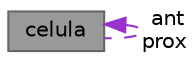 digraph "celula"
{
 // LATEX_PDF_SIZE
  bgcolor="transparent";
  edge [fontname=Helvetica,fontsize=10,labelfontname=Helvetica,labelfontsize=10];
  node [fontname=Helvetica,fontsize=10,shape=box,height=0.2,width=0.4];
  Node1 [label="celula",height=0.2,width=0.4,color="gray40", fillcolor="grey60", style="filled", fontcolor="black",tooltip="Célula da lista genérica, carrega o item e ponteiros para próxima celula e anterior (lista duplamente..."];
  Node1 -> Node1 [dir="back",color="darkorchid3",style="dashed",label=" ant\nprox" ];
}
